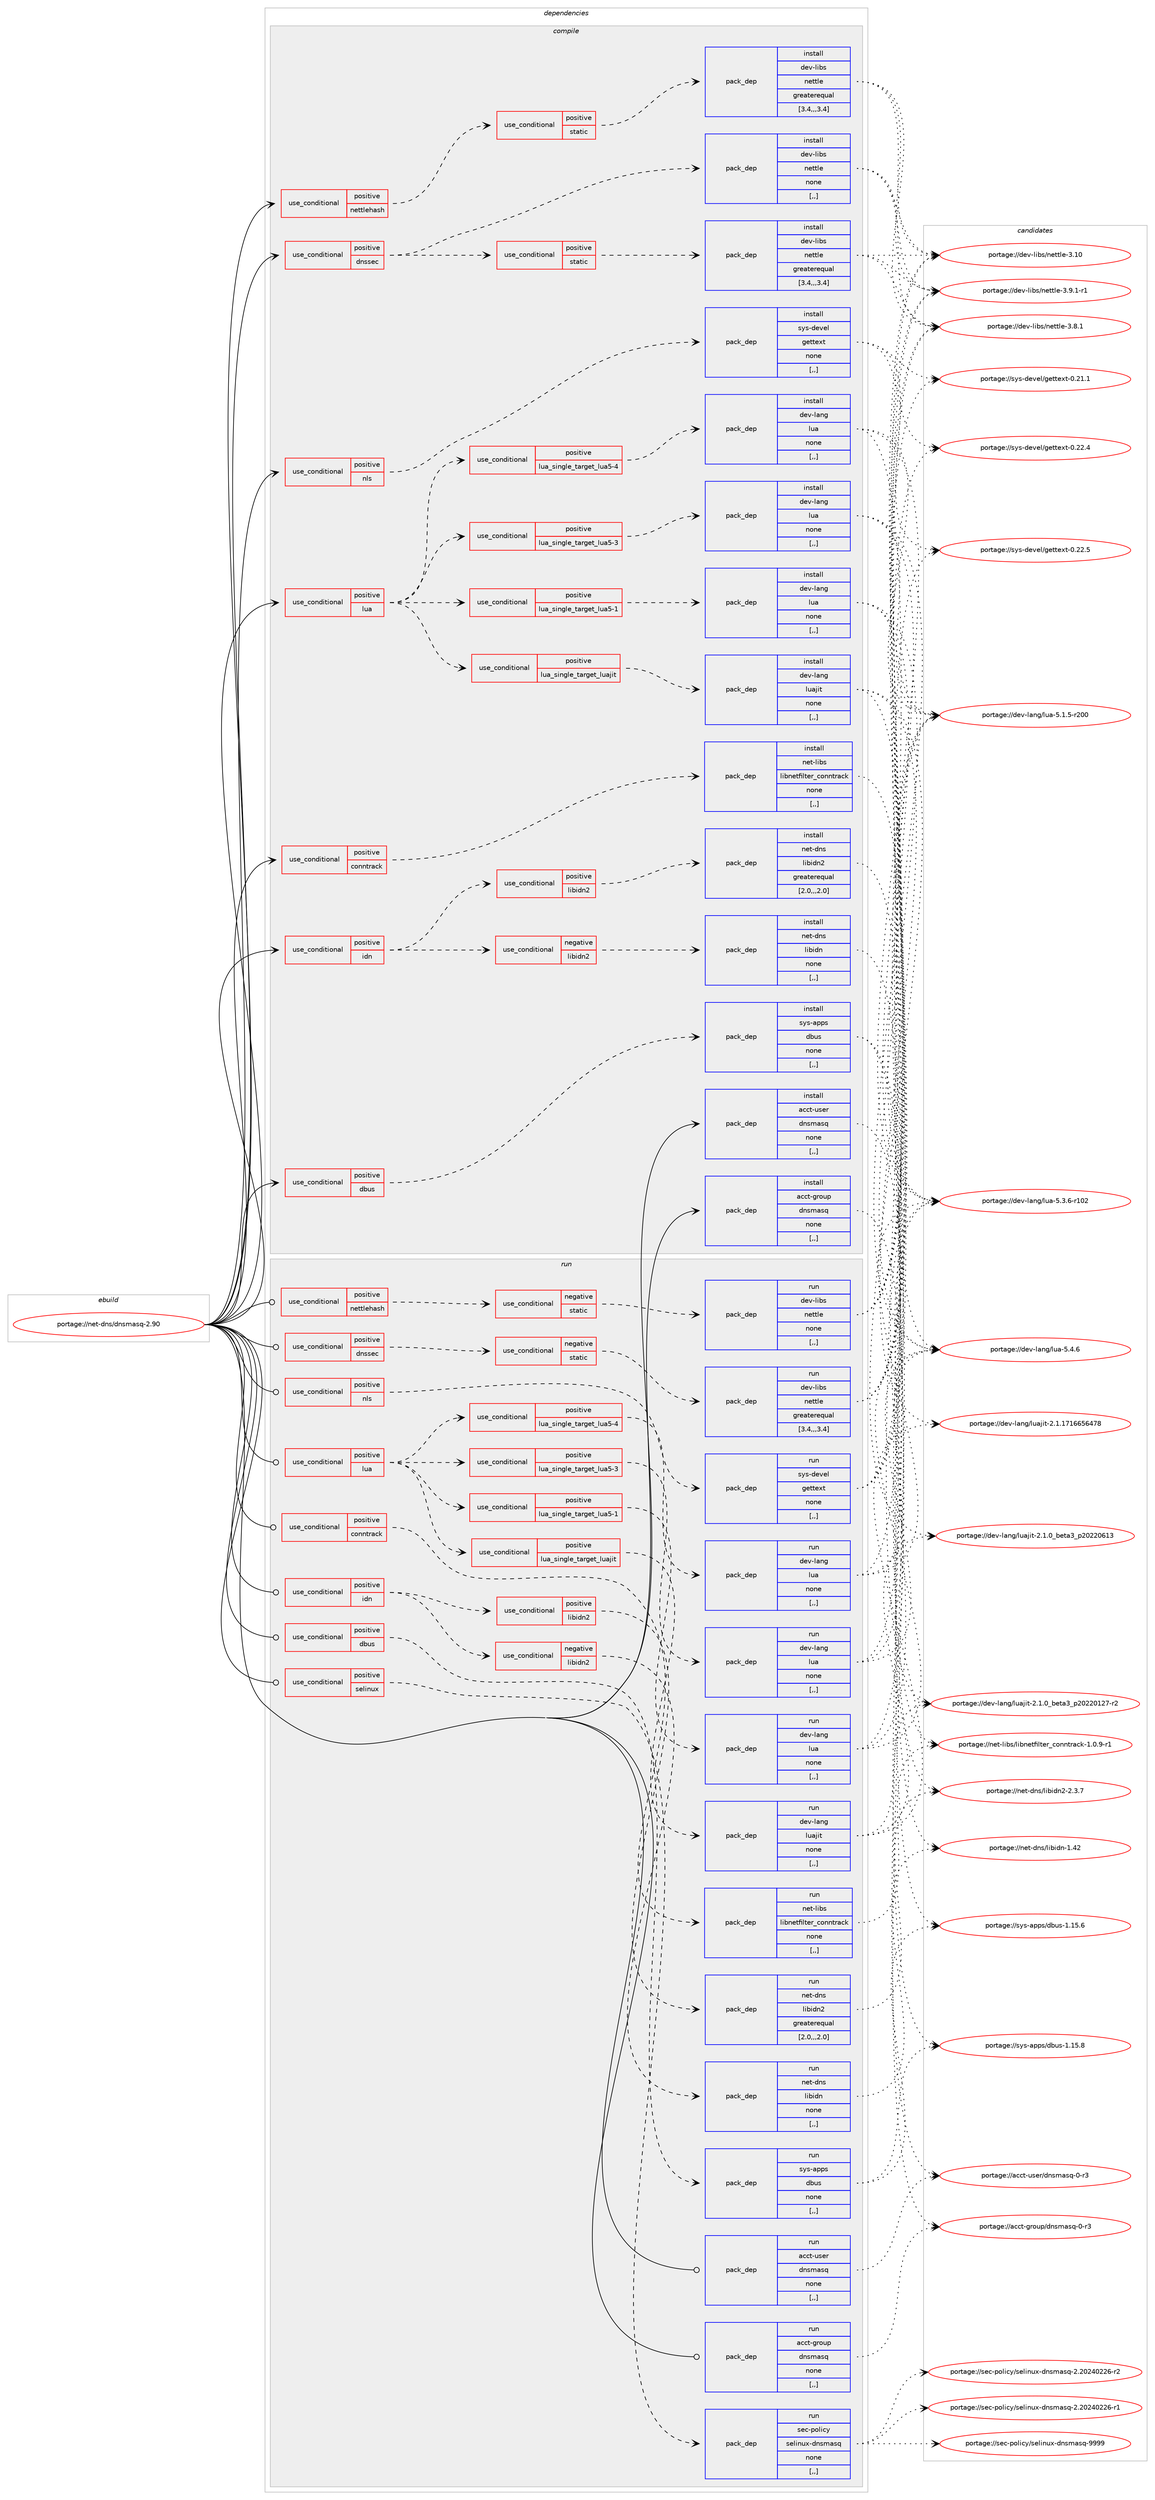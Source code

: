 digraph prolog {

# *************
# Graph options
# *************

newrank=true;
concentrate=true;
compound=true;
graph [rankdir=LR,fontname=Helvetica,fontsize=10,ranksep=1.5];#, ranksep=2.5, nodesep=0.2];
edge  [arrowhead=vee];
node  [fontname=Helvetica,fontsize=10];

# **********
# The ebuild
# **********

subgraph cluster_leftcol {
color=gray;
label=<<i>ebuild</i>>;
id [label="portage://net-dns/dnsmasq-2.90", color=red, width=4, href="../net-dns/dnsmasq-2.90.svg"];
}

# ****************
# The dependencies
# ****************

subgraph cluster_midcol {
color=gray;
label=<<i>dependencies</i>>;
subgraph cluster_compile {
fillcolor="#eeeeee";
style=filled;
label=<<i>compile</i>>;
subgraph cond89176 {
dependency344169 [label=<<TABLE BORDER="0" CELLBORDER="1" CELLSPACING="0" CELLPADDING="4"><TR><TD ROWSPAN="3" CELLPADDING="10">use_conditional</TD></TR><TR><TD>positive</TD></TR><TR><TD>conntrack</TD></TR></TABLE>>, shape=none, color=red];
subgraph pack252386 {
dependency344170 [label=<<TABLE BORDER="0" CELLBORDER="1" CELLSPACING="0" CELLPADDING="4" WIDTH="220"><TR><TD ROWSPAN="6" CELLPADDING="30">pack_dep</TD></TR><TR><TD WIDTH="110">install</TD></TR><TR><TD>net-libs</TD></TR><TR><TD>libnetfilter_conntrack</TD></TR><TR><TD>none</TD></TR><TR><TD>[,,]</TD></TR></TABLE>>, shape=none, color=blue];
}
dependency344169:e -> dependency344170:w [weight=20,style="dashed",arrowhead="vee"];
}
id:e -> dependency344169:w [weight=20,style="solid",arrowhead="vee"];
subgraph cond89177 {
dependency344171 [label=<<TABLE BORDER="0" CELLBORDER="1" CELLSPACING="0" CELLPADDING="4"><TR><TD ROWSPAN="3" CELLPADDING="10">use_conditional</TD></TR><TR><TD>positive</TD></TR><TR><TD>dbus</TD></TR></TABLE>>, shape=none, color=red];
subgraph pack252387 {
dependency344172 [label=<<TABLE BORDER="0" CELLBORDER="1" CELLSPACING="0" CELLPADDING="4" WIDTH="220"><TR><TD ROWSPAN="6" CELLPADDING="30">pack_dep</TD></TR><TR><TD WIDTH="110">install</TD></TR><TR><TD>sys-apps</TD></TR><TR><TD>dbus</TD></TR><TR><TD>none</TD></TR><TR><TD>[,,]</TD></TR></TABLE>>, shape=none, color=blue];
}
dependency344171:e -> dependency344172:w [weight=20,style="dashed",arrowhead="vee"];
}
id:e -> dependency344171:w [weight=20,style="solid",arrowhead="vee"];
subgraph cond89178 {
dependency344173 [label=<<TABLE BORDER="0" CELLBORDER="1" CELLSPACING="0" CELLPADDING="4"><TR><TD ROWSPAN="3" CELLPADDING="10">use_conditional</TD></TR><TR><TD>positive</TD></TR><TR><TD>dnssec</TD></TR></TABLE>>, shape=none, color=red];
subgraph pack252388 {
dependency344174 [label=<<TABLE BORDER="0" CELLBORDER="1" CELLSPACING="0" CELLPADDING="4" WIDTH="220"><TR><TD ROWSPAN="6" CELLPADDING="30">pack_dep</TD></TR><TR><TD WIDTH="110">install</TD></TR><TR><TD>dev-libs</TD></TR><TR><TD>nettle</TD></TR><TR><TD>none</TD></TR><TR><TD>[,,]</TD></TR></TABLE>>, shape=none, color=blue];
}
dependency344173:e -> dependency344174:w [weight=20,style="dashed",arrowhead="vee"];
subgraph cond89179 {
dependency344175 [label=<<TABLE BORDER="0" CELLBORDER="1" CELLSPACING="0" CELLPADDING="4"><TR><TD ROWSPAN="3" CELLPADDING="10">use_conditional</TD></TR><TR><TD>positive</TD></TR><TR><TD>static</TD></TR></TABLE>>, shape=none, color=red];
subgraph pack252389 {
dependency344176 [label=<<TABLE BORDER="0" CELLBORDER="1" CELLSPACING="0" CELLPADDING="4" WIDTH="220"><TR><TD ROWSPAN="6" CELLPADDING="30">pack_dep</TD></TR><TR><TD WIDTH="110">install</TD></TR><TR><TD>dev-libs</TD></TR><TR><TD>nettle</TD></TR><TR><TD>greaterequal</TD></TR><TR><TD>[3.4,,,3.4]</TD></TR></TABLE>>, shape=none, color=blue];
}
dependency344175:e -> dependency344176:w [weight=20,style="dashed",arrowhead="vee"];
}
dependency344173:e -> dependency344175:w [weight=20,style="dashed",arrowhead="vee"];
}
id:e -> dependency344173:w [weight=20,style="solid",arrowhead="vee"];
subgraph cond89180 {
dependency344177 [label=<<TABLE BORDER="0" CELLBORDER="1" CELLSPACING="0" CELLPADDING="4"><TR><TD ROWSPAN="3" CELLPADDING="10">use_conditional</TD></TR><TR><TD>positive</TD></TR><TR><TD>idn</TD></TR></TABLE>>, shape=none, color=red];
subgraph cond89181 {
dependency344178 [label=<<TABLE BORDER="0" CELLBORDER="1" CELLSPACING="0" CELLPADDING="4"><TR><TD ROWSPAN="3" CELLPADDING="10">use_conditional</TD></TR><TR><TD>negative</TD></TR><TR><TD>libidn2</TD></TR></TABLE>>, shape=none, color=red];
subgraph pack252390 {
dependency344179 [label=<<TABLE BORDER="0" CELLBORDER="1" CELLSPACING="0" CELLPADDING="4" WIDTH="220"><TR><TD ROWSPAN="6" CELLPADDING="30">pack_dep</TD></TR><TR><TD WIDTH="110">install</TD></TR><TR><TD>net-dns</TD></TR><TR><TD>libidn</TD></TR><TR><TD>none</TD></TR><TR><TD>[,,]</TD></TR></TABLE>>, shape=none, color=blue];
}
dependency344178:e -> dependency344179:w [weight=20,style="dashed",arrowhead="vee"];
}
dependency344177:e -> dependency344178:w [weight=20,style="dashed",arrowhead="vee"];
subgraph cond89182 {
dependency344180 [label=<<TABLE BORDER="0" CELLBORDER="1" CELLSPACING="0" CELLPADDING="4"><TR><TD ROWSPAN="3" CELLPADDING="10">use_conditional</TD></TR><TR><TD>positive</TD></TR><TR><TD>libidn2</TD></TR></TABLE>>, shape=none, color=red];
subgraph pack252391 {
dependency344181 [label=<<TABLE BORDER="0" CELLBORDER="1" CELLSPACING="0" CELLPADDING="4" WIDTH="220"><TR><TD ROWSPAN="6" CELLPADDING="30">pack_dep</TD></TR><TR><TD WIDTH="110">install</TD></TR><TR><TD>net-dns</TD></TR><TR><TD>libidn2</TD></TR><TR><TD>greaterequal</TD></TR><TR><TD>[2.0,,,2.0]</TD></TR></TABLE>>, shape=none, color=blue];
}
dependency344180:e -> dependency344181:w [weight=20,style="dashed",arrowhead="vee"];
}
dependency344177:e -> dependency344180:w [weight=20,style="dashed",arrowhead="vee"];
}
id:e -> dependency344177:w [weight=20,style="solid",arrowhead="vee"];
subgraph cond89183 {
dependency344182 [label=<<TABLE BORDER="0" CELLBORDER="1" CELLSPACING="0" CELLPADDING="4"><TR><TD ROWSPAN="3" CELLPADDING="10">use_conditional</TD></TR><TR><TD>positive</TD></TR><TR><TD>lua</TD></TR></TABLE>>, shape=none, color=red];
subgraph cond89184 {
dependency344183 [label=<<TABLE BORDER="0" CELLBORDER="1" CELLSPACING="0" CELLPADDING="4"><TR><TD ROWSPAN="3" CELLPADDING="10">use_conditional</TD></TR><TR><TD>positive</TD></TR><TR><TD>lua_single_target_luajit</TD></TR></TABLE>>, shape=none, color=red];
subgraph pack252392 {
dependency344184 [label=<<TABLE BORDER="0" CELLBORDER="1" CELLSPACING="0" CELLPADDING="4" WIDTH="220"><TR><TD ROWSPAN="6" CELLPADDING="30">pack_dep</TD></TR><TR><TD WIDTH="110">install</TD></TR><TR><TD>dev-lang</TD></TR><TR><TD>luajit</TD></TR><TR><TD>none</TD></TR><TR><TD>[,,]</TD></TR></TABLE>>, shape=none, color=blue];
}
dependency344183:e -> dependency344184:w [weight=20,style="dashed",arrowhead="vee"];
}
dependency344182:e -> dependency344183:w [weight=20,style="dashed",arrowhead="vee"];
subgraph cond89185 {
dependency344185 [label=<<TABLE BORDER="0" CELLBORDER="1" CELLSPACING="0" CELLPADDING="4"><TR><TD ROWSPAN="3" CELLPADDING="10">use_conditional</TD></TR><TR><TD>positive</TD></TR><TR><TD>lua_single_target_lua5-1</TD></TR></TABLE>>, shape=none, color=red];
subgraph pack252393 {
dependency344186 [label=<<TABLE BORDER="0" CELLBORDER="1" CELLSPACING="0" CELLPADDING="4" WIDTH="220"><TR><TD ROWSPAN="6" CELLPADDING="30">pack_dep</TD></TR><TR><TD WIDTH="110">install</TD></TR><TR><TD>dev-lang</TD></TR><TR><TD>lua</TD></TR><TR><TD>none</TD></TR><TR><TD>[,,]</TD></TR></TABLE>>, shape=none, color=blue];
}
dependency344185:e -> dependency344186:w [weight=20,style="dashed",arrowhead="vee"];
}
dependency344182:e -> dependency344185:w [weight=20,style="dashed",arrowhead="vee"];
subgraph cond89186 {
dependency344187 [label=<<TABLE BORDER="0" CELLBORDER="1" CELLSPACING="0" CELLPADDING="4"><TR><TD ROWSPAN="3" CELLPADDING="10">use_conditional</TD></TR><TR><TD>positive</TD></TR><TR><TD>lua_single_target_lua5-3</TD></TR></TABLE>>, shape=none, color=red];
subgraph pack252394 {
dependency344188 [label=<<TABLE BORDER="0" CELLBORDER="1" CELLSPACING="0" CELLPADDING="4" WIDTH="220"><TR><TD ROWSPAN="6" CELLPADDING="30">pack_dep</TD></TR><TR><TD WIDTH="110">install</TD></TR><TR><TD>dev-lang</TD></TR><TR><TD>lua</TD></TR><TR><TD>none</TD></TR><TR><TD>[,,]</TD></TR></TABLE>>, shape=none, color=blue];
}
dependency344187:e -> dependency344188:w [weight=20,style="dashed",arrowhead="vee"];
}
dependency344182:e -> dependency344187:w [weight=20,style="dashed",arrowhead="vee"];
subgraph cond89187 {
dependency344189 [label=<<TABLE BORDER="0" CELLBORDER="1" CELLSPACING="0" CELLPADDING="4"><TR><TD ROWSPAN="3" CELLPADDING="10">use_conditional</TD></TR><TR><TD>positive</TD></TR><TR><TD>lua_single_target_lua5-4</TD></TR></TABLE>>, shape=none, color=red];
subgraph pack252395 {
dependency344190 [label=<<TABLE BORDER="0" CELLBORDER="1" CELLSPACING="0" CELLPADDING="4" WIDTH="220"><TR><TD ROWSPAN="6" CELLPADDING="30">pack_dep</TD></TR><TR><TD WIDTH="110">install</TD></TR><TR><TD>dev-lang</TD></TR><TR><TD>lua</TD></TR><TR><TD>none</TD></TR><TR><TD>[,,]</TD></TR></TABLE>>, shape=none, color=blue];
}
dependency344189:e -> dependency344190:w [weight=20,style="dashed",arrowhead="vee"];
}
dependency344182:e -> dependency344189:w [weight=20,style="dashed",arrowhead="vee"];
}
id:e -> dependency344182:w [weight=20,style="solid",arrowhead="vee"];
subgraph cond89188 {
dependency344191 [label=<<TABLE BORDER="0" CELLBORDER="1" CELLSPACING="0" CELLPADDING="4"><TR><TD ROWSPAN="3" CELLPADDING="10">use_conditional</TD></TR><TR><TD>positive</TD></TR><TR><TD>nettlehash</TD></TR></TABLE>>, shape=none, color=red];
subgraph cond89189 {
dependency344192 [label=<<TABLE BORDER="0" CELLBORDER="1" CELLSPACING="0" CELLPADDING="4"><TR><TD ROWSPAN="3" CELLPADDING="10">use_conditional</TD></TR><TR><TD>positive</TD></TR><TR><TD>static</TD></TR></TABLE>>, shape=none, color=red];
subgraph pack252396 {
dependency344193 [label=<<TABLE BORDER="0" CELLBORDER="1" CELLSPACING="0" CELLPADDING="4" WIDTH="220"><TR><TD ROWSPAN="6" CELLPADDING="30">pack_dep</TD></TR><TR><TD WIDTH="110">install</TD></TR><TR><TD>dev-libs</TD></TR><TR><TD>nettle</TD></TR><TR><TD>greaterequal</TD></TR><TR><TD>[3.4,,,3.4]</TD></TR></TABLE>>, shape=none, color=blue];
}
dependency344192:e -> dependency344193:w [weight=20,style="dashed",arrowhead="vee"];
}
dependency344191:e -> dependency344192:w [weight=20,style="dashed",arrowhead="vee"];
}
id:e -> dependency344191:w [weight=20,style="solid",arrowhead="vee"];
subgraph cond89190 {
dependency344194 [label=<<TABLE BORDER="0" CELLBORDER="1" CELLSPACING="0" CELLPADDING="4"><TR><TD ROWSPAN="3" CELLPADDING="10">use_conditional</TD></TR><TR><TD>positive</TD></TR><TR><TD>nls</TD></TR></TABLE>>, shape=none, color=red];
subgraph pack252397 {
dependency344195 [label=<<TABLE BORDER="0" CELLBORDER="1" CELLSPACING="0" CELLPADDING="4" WIDTH="220"><TR><TD ROWSPAN="6" CELLPADDING="30">pack_dep</TD></TR><TR><TD WIDTH="110">install</TD></TR><TR><TD>sys-devel</TD></TR><TR><TD>gettext</TD></TR><TR><TD>none</TD></TR><TR><TD>[,,]</TD></TR></TABLE>>, shape=none, color=blue];
}
dependency344194:e -> dependency344195:w [weight=20,style="dashed",arrowhead="vee"];
}
id:e -> dependency344194:w [weight=20,style="solid",arrowhead="vee"];
subgraph pack252398 {
dependency344196 [label=<<TABLE BORDER="0" CELLBORDER="1" CELLSPACING="0" CELLPADDING="4" WIDTH="220"><TR><TD ROWSPAN="6" CELLPADDING="30">pack_dep</TD></TR><TR><TD WIDTH="110">install</TD></TR><TR><TD>acct-group</TD></TR><TR><TD>dnsmasq</TD></TR><TR><TD>none</TD></TR><TR><TD>[,,]</TD></TR></TABLE>>, shape=none, color=blue];
}
id:e -> dependency344196:w [weight=20,style="solid",arrowhead="vee"];
subgraph pack252399 {
dependency344197 [label=<<TABLE BORDER="0" CELLBORDER="1" CELLSPACING="0" CELLPADDING="4" WIDTH="220"><TR><TD ROWSPAN="6" CELLPADDING="30">pack_dep</TD></TR><TR><TD WIDTH="110">install</TD></TR><TR><TD>acct-user</TD></TR><TR><TD>dnsmasq</TD></TR><TR><TD>none</TD></TR><TR><TD>[,,]</TD></TR></TABLE>>, shape=none, color=blue];
}
id:e -> dependency344197:w [weight=20,style="solid",arrowhead="vee"];
}
subgraph cluster_compileandrun {
fillcolor="#eeeeee";
style=filled;
label=<<i>compile and run</i>>;
}
subgraph cluster_run {
fillcolor="#eeeeee";
style=filled;
label=<<i>run</i>>;
subgraph cond89191 {
dependency344198 [label=<<TABLE BORDER="0" CELLBORDER="1" CELLSPACING="0" CELLPADDING="4"><TR><TD ROWSPAN="3" CELLPADDING="10">use_conditional</TD></TR><TR><TD>positive</TD></TR><TR><TD>conntrack</TD></TR></TABLE>>, shape=none, color=red];
subgraph pack252400 {
dependency344199 [label=<<TABLE BORDER="0" CELLBORDER="1" CELLSPACING="0" CELLPADDING="4" WIDTH="220"><TR><TD ROWSPAN="6" CELLPADDING="30">pack_dep</TD></TR><TR><TD WIDTH="110">run</TD></TR><TR><TD>net-libs</TD></TR><TR><TD>libnetfilter_conntrack</TD></TR><TR><TD>none</TD></TR><TR><TD>[,,]</TD></TR></TABLE>>, shape=none, color=blue];
}
dependency344198:e -> dependency344199:w [weight=20,style="dashed",arrowhead="vee"];
}
id:e -> dependency344198:w [weight=20,style="solid",arrowhead="odot"];
subgraph cond89192 {
dependency344200 [label=<<TABLE BORDER="0" CELLBORDER="1" CELLSPACING="0" CELLPADDING="4"><TR><TD ROWSPAN="3" CELLPADDING="10">use_conditional</TD></TR><TR><TD>positive</TD></TR><TR><TD>dbus</TD></TR></TABLE>>, shape=none, color=red];
subgraph pack252401 {
dependency344201 [label=<<TABLE BORDER="0" CELLBORDER="1" CELLSPACING="0" CELLPADDING="4" WIDTH="220"><TR><TD ROWSPAN="6" CELLPADDING="30">pack_dep</TD></TR><TR><TD WIDTH="110">run</TD></TR><TR><TD>sys-apps</TD></TR><TR><TD>dbus</TD></TR><TR><TD>none</TD></TR><TR><TD>[,,]</TD></TR></TABLE>>, shape=none, color=blue];
}
dependency344200:e -> dependency344201:w [weight=20,style="dashed",arrowhead="vee"];
}
id:e -> dependency344200:w [weight=20,style="solid",arrowhead="odot"];
subgraph cond89193 {
dependency344202 [label=<<TABLE BORDER="0" CELLBORDER="1" CELLSPACING="0" CELLPADDING="4"><TR><TD ROWSPAN="3" CELLPADDING="10">use_conditional</TD></TR><TR><TD>positive</TD></TR><TR><TD>dnssec</TD></TR></TABLE>>, shape=none, color=red];
subgraph cond89194 {
dependency344203 [label=<<TABLE BORDER="0" CELLBORDER="1" CELLSPACING="0" CELLPADDING="4"><TR><TD ROWSPAN="3" CELLPADDING="10">use_conditional</TD></TR><TR><TD>negative</TD></TR><TR><TD>static</TD></TR></TABLE>>, shape=none, color=red];
subgraph pack252402 {
dependency344204 [label=<<TABLE BORDER="0" CELLBORDER="1" CELLSPACING="0" CELLPADDING="4" WIDTH="220"><TR><TD ROWSPAN="6" CELLPADDING="30">pack_dep</TD></TR><TR><TD WIDTH="110">run</TD></TR><TR><TD>dev-libs</TD></TR><TR><TD>nettle</TD></TR><TR><TD>greaterequal</TD></TR><TR><TD>[3.4,,,3.4]</TD></TR></TABLE>>, shape=none, color=blue];
}
dependency344203:e -> dependency344204:w [weight=20,style="dashed",arrowhead="vee"];
}
dependency344202:e -> dependency344203:w [weight=20,style="dashed",arrowhead="vee"];
}
id:e -> dependency344202:w [weight=20,style="solid",arrowhead="odot"];
subgraph cond89195 {
dependency344205 [label=<<TABLE BORDER="0" CELLBORDER="1" CELLSPACING="0" CELLPADDING="4"><TR><TD ROWSPAN="3" CELLPADDING="10">use_conditional</TD></TR><TR><TD>positive</TD></TR><TR><TD>idn</TD></TR></TABLE>>, shape=none, color=red];
subgraph cond89196 {
dependency344206 [label=<<TABLE BORDER="0" CELLBORDER="1" CELLSPACING="0" CELLPADDING="4"><TR><TD ROWSPAN="3" CELLPADDING="10">use_conditional</TD></TR><TR><TD>negative</TD></TR><TR><TD>libidn2</TD></TR></TABLE>>, shape=none, color=red];
subgraph pack252403 {
dependency344207 [label=<<TABLE BORDER="0" CELLBORDER="1" CELLSPACING="0" CELLPADDING="4" WIDTH="220"><TR><TD ROWSPAN="6" CELLPADDING="30">pack_dep</TD></TR><TR><TD WIDTH="110">run</TD></TR><TR><TD>net-dns</TD></TR><TR><TD>libidn</TD></TR><TR><TD>none</TD></TR><TR><TD>[,,]</TD></TR></TABLE>>, shape=none, color=blue];
}
dependency344206:e -> dependency344207:w [weight=20,style="dashed",arrowhead="vee"];
}
dependency344205:e -> dependency344206:w [weight=20,style="dashed",arrowhead="vee"];
subgraph cond89197 {
dependency344208 [label=<<TABLE BORDER="0" CELLBORDER="1" CELLSPACING="0" CELLPADDING="4"><TR><TD ROWSPAN="3" CELLPADDING="10">use_conditional</TD></TR><TR><TD>positive</TD></TR><TR><TD>libidn2</TD></TR></TABLE>>, shape=none, color=red];
subgraph pack252404 {
dependency344209 [label=<<TABLE BORDER="0" CELLBORDER="1" CELLSPACING="0" CELLPADDING="4" WIDTH="220"><TR><TD ROWSPAN="6" CELLPADDING="30">pack_dep</TD></TR><TR><TD WIDTH="110">run</TD></TR><TR><TD>net-dns</TD></TR><TR><TD>libidn2</TD></TR><TR><TD>greaterequal</TD></TR><TR><TD>[2.0,,,2.0]</TD></TR></TABLE>>, shape=none, color=blue];
}
dependency344208:e -> dependency344209:w [weight=20,style="dashed",arrowhead="vee"];
}
dependency344205:e -> dependency344208:w [weight=20,style="dashed",arrowhead="vee"];
}
id:e -> dependency344205:w [weight=20,style="solid",arrowhead="odot"];
subgraph cond89198 {
dependency344210 [label=<<TABLE BORDER="0" CELLBORDER="1" CELLSPACING="0" CELLPADDING="4"><TR><TD ROWSPAN="3" CELLPADDING="10">use_conditional</TD></TR><TR><TD>positive</TD></TR><TR><TD>lua</TD></TR></TABLE>>, shape=none, color=red];
subgraph cond89199 {
dependency344211 [label=<<TABLE BORDER="0" CELLBORDER="1" CELLSPACING="0" CELLPADDING="4"><TR><TD ROWSPAN="3" CELLPADDING="10">use_conditional</TD></TR><TR><TD>positive</TD></TR><TR><TD>lua_single_target_luajit</TD></TR></TABLE>>, shape=none, color=red];
subgraph pack252405 {
dependency344212 [label=<<TABLE BORDER="0" CELLBORDER="1" CELLSPACING="0" CELLPADDING="4" WIDTH="220"><TR><TD ROWSPAN="6" CELLPADDING="30">pack_dep</TD></TR><TR><TD WIDTH="110">run</TD></TR><TR><TD>dev-lang</TD></TR><TR><TD>luajit</TD></TR><TR><TD>none</TD></TR><TR><TD>[,,]</TD></TR></TABLE>>, shape=none, color=blue];
}
dependency344211:e -> dependency344212:w [weight=20,style="dashed",arrowhead="vee"];
}
dependency344210:e -> dependency344211:w [weight=20,style="dashed",arrowhead="vee"];
subgraph cond89200 {
dependency344213 [label=<<TABLE BORDER="0" CELLBORDER="1" CELLSPACING="0" CELLPADDING="4"><TR><TD ROWSPAN="3" CELLPADDING="10">use_conditional</TD></TR><TR><TD>positive</TD></TR><TR><TD>lua_single_target_lua5-1</TD></TR></TABLE>>, shape=none, color=red];
subgraph pack252406 {
dependency344214 [label=<<TABLE BORDER="0" CELLBORDER="1" CELLSPACING="0" CELLPADDING="4" WIDTH="220"><TR><TD ROWSPAN="6" CELLPADDING="30">pack_dep</TD></TR><TR><TD WIDTH="110">run</TD></TR><TR><TD>dev-lang</TD></TR><TR><TD>lua</TD></TR><TR><TD>none</TD></TR><TR><TD>[,,]</TD></TR></TABLE>>, shape=none, color=blue];
}
dependency344213:e -> dependency344214:w [weight=20,style="dashed",arrowhead="vee"];
}
dependency344210:e -> dependency344213:w [weight=20,style="dashed",arrowhead="vee"];
subgraph cond89201 {
dependency344215 [label=<<TABLE BORDER="0" CELLBORDER="1" CELLSPACING="0" CELLPADDING="4"><TR><TD ROWSPAN="3" CELLPADDING="10">use_conditional</TD></TR><TR><TD>positive</TD></TR><TR><TD>lua_single_target_lua5-3</TD></TR></TABLE>>, shape=none, color=red];
subgraph pack252407 {
dependency344216 [label=<<TABLE BORDER="0" CELLBORDER="1" CELLSPACING="0" CELLPADDING="4" WIDTH="220"><TR><TD ROWSPAN="6" CELLPADDING="30">pack_dep</TD></TR><TR><TD WIDTH="110">run</TD></TR><TR><TD>dev-lang</TD></TR><TR><TD>lua</TD></TR><TR><TD>none</TD></TR><TR><TD>[,,]</TD></TR></TABLE>>, shape=none, color=blue];
}
dependency344215:e -> dependency344216:w [weight=20,style="dashed",arrowhead="vee"];
}
dependency344210:e -> dependency344215:w [weight=20,style="dashed",arrowhead="vee"];
subgraph cond89202 {
dependency344217 [label=<<TABLE BORDER="0" CELLBORDER="1" CELLSPACING="0" CELLPADDING="4"><TR><TD ROWSPAN="3" CELLPADDING="10">use_conditional</TD></TR><TR><TD>positive</TD></TR><TR><TD>lua_single_target_lua5-4</TD></TR></TABLE>>, shape=none, color=red];
subgraph pack252408 {
dependency344218 [label=<<TABLE BORDER="0" CELLBORDER="1" CELLSPACING="0" CELLPADDING="4" WIDTH="220"><TR><TD ROWSPAN="6" CELLPADDING="30">pack_dep</TD></TR><TR><TD WIDTH="110">run</TD></TR><TR><TD>dev-lang</TD></TR><TR><TD>lua</TD></TR><TR><TD>none</TD></TR><TR><TD>[,,]</TD></TR></TABLE>>, shape=none, color=blue];
}
dependency344217:e -> dependency344218:w [weight=20,style="dashed",arrowhead="vee"];
}
dependency344210:e -> dependency344217:w [weight=20,style="dashed",arrowhead="vee"];
}
id:e -> dependency344210:w [weight=20,style="solid",arrowhead="odot"];
subgraph cond89203 {
dependency344219 [label=<<TABLE BORDER="0" CELLBORDER="1" CELLSPACING="0" CELLPADDING="4"><TR><TD ROWSPAN="3" CELLPADDING="10">use_conditional</TD></TR><TR><TD>positive</TD></TR><TR><TD>nettlehash</TD></TR></TABLE>>, shape=none, color=red];
subgraph cond89204 {
dependency344220 [label=<<TABLE BORDER="0" CELLBORDER="1" CELLSPACING="0" CELLPADDING="4"><TR><TD ROWSPAN="3" CELLPADDING="10">use_conditional</TD></TR><TR><TD>negative</TD></TR><TR><TD>static</TD></TR></TABLE>>, shape=none, color=red];
subgraph pack252409 {
dependency344221 [label=<<TABLE BORDER="0" CELLBORDER="1" CELLSPACING="0" CELLPADDING="4" WIDTH="220"><TR><TD ROWSPAN="6" CELLPADDING="30">pack_dep</TD></TR><TR><TD WIDTH="110">run</TD></TR><TR><TD>dev-libs</TD></TR><TR><TD>nettle</TD></TR><TR><TD>none</TD></TR><TR><TD>[,,]</TD></TR></TABLE>>, shape=none, color=blue];
}
dependency344220:e -> dependency344221:w [weight=20,style="dashed",arrowhead="vee"];
}
dependency344219:e -> dependency344220:w [weight=20,style="dashed",arrowhead="vee"];
}
id:e -> dependency344219:w [weight=20,style="solid",arrowhead="odot"];
subgraph cond89205 {
dependency344222 [label=<<TABLE BORDER="0" CELLBORDER="1" CELLSPACING="0" CELLPADDING="4"><TR><TD ROWSPAN="3" CELLPADDING="10">use_conditional</TD></TR><TR><TD>positive</TD></TR><TR><TD>nls</TD></TR></TABLE>>, shape=none, color=red];
subgraph pack252410 {
dependency344223 [label=<<TABLE BORDER="0" CELLBORDER="1" CELLSPACING="0" CELLPADDING="4" WIDTH="220"><TR><TD ROWSPAN="6" CELLPADDING="30">pack_dep</TD></TR><TR><TD WIDTH="110">run</TD></TR><TR><TD>sys-devel</TD></TR><TR><TD>gettext</TD></TR><TR><TD>none</TD></TR><TR><TD>[,,]</TD></TR></TABLE>>, shape=none, color=blue];
}
dependency344222:e -> dependency344223:w [weight=20,style="dashed",arrowhead="vee"];
}
id:e -> dependency344222:w [weight=20,style="solid",arrowhead="odot"];
subgraph cond89206 {
dependency344224 [label=<<TABLE BORDER="0" CELLBORDER="1" CELLSPACING="0" CELLPADDING="4"><TR><TD ROWSPAN="3" CELLPADDING="10">use_conditional</TD></TR><TR><TD>positive</TD></TR><TR><TD>selinux</TD></TR></TABLE>>, shape=none, color=red];
subgraph pack252411 {
dependency344225 [label=<<TABLE BORDER="0" CELLBORDER="1" CELLSPACING="0" CELLPADDING="4" WIDTH="220"><TR><TD ROWSPAN="6" CELLPADDING="30">pack_dep</TD></TR><TR><TD WIDTH="110">run</TD></TR><TR><TD>sec-policy</TD></TR><TR><TD>selinux-dnsmasq</TD></TR><TR><TD>none</TD></TR><TR><TD>[,,]</TD></TR></TABLE>>, shape=none, color=blue];
}
dependency344224:e -> dependency344225:w [weight=20,style="dashed",arrowhead="vee"];
}
id:e -> dependency344224:w [weight=20,style="solid",arrowhead="odot"];
subgraph pack252412 {
dependency344226 [label=<<TABLE BORDER="0" CELLBORDER="1" CELLSPACING="0" CELLPADDING="4" WIDTH="220"><TR><TD ROWSPAN="6" CELLPADDING="30">pack_dep</TD></TR><TR><TD WIDTH="110">run</TD></TR><TR><TD>acct-group</TD></TR><TR><TD>dnsmasq</TD></TR><TR><TD>none</TD></TR><TR><TD>[,,]</TD></TR></TABLE>>, shape=none, color=blue];
}
id:e -> dependency344226:w [weight=20,style="solid",arrowhead="odot"];
subgraph pack252413 {
dependency344227 [label=<<TABLE BORDER="0" CELLBORDER="1" CELLSPACING="0" CELLPADDING="4" WIDTH="220"><TR><TD ROWSPAN="6" CELLPADDING="30">pack_dep</TD></TR><TR><TD WIDTH="110">run</TD></TR><TR><TD>acct-user</TD></TR><TR><TD>dnsmasq</TD></TR><TR><TD>none</TD></TR><TR><TD>[,,]</TD></TR></TABLE>>, shape=none, color=blue];
}
id:e -> dependency344227:w [weight=20,style="solid",arrowhead="odot"];
}
}

# **************
# The candidates
# **************

subgraph cluster_choices {
rank=same;
color=gray;
label=<<i>candidates</i>>;

subgraph choice252386 {
color=black;
nodesep=1;
choice11010111645108105981154710810598110101116102105108116101114959911111011011611497991074549464846574511449 [label="portage://net-libs/libnetfilter_conntrack-1.0.9-r1", color=red, width=4,href="../net-libs/libnetfilter_conntrack-1.0.9-r1.svg"];
dependency344170:e -> choice11010111645108105981154710810598110101116102105108116101114959911111011011611497991074549464846574511449:w [style=dotted,weight="100"];
}
subgraph choice252387 {
color=black;
nodesep=1;
choice1151211154597112112115471009811711545494649534656 [label="portage://sys-apps/dbus-1.15.8", color=red, width=4,href="../sys-apps/dbus-1.15.8.svg"];
choice1151211154597112112115471009811711545494649534654 [label="portage://sys-apps/dbus-1.15.6", color=red, width=4,href="../sys-apps/dbus-1.15.6.svg"];
dependency344172:e -> choice1151211154597112112115471009811711545494649534656:w [style=dotted,weight="100"];
dependency344172:e -> choice1151211154597112112115471009811711545494649534654:w [style=dotted,weight="100"];
}
subgraph choice252388 {
color=black;
nodesep=1;
choice1001011184510810598115471101011161161081014551464948 [label="portage://dev-libs/nettle-3.10", color=red, width=4,href="../dev-libs/nettle-3.10.svg"];
choice1001011184510810598115471101011161161081014551465746494511449 [label="portage://dev-libs/nettle-3.9.1-r1", color=red, width=4,href="../dev-libs/nettle-3.9.1-r1.svg"];
choice100101118451081059811547110101116116108101455146564649 [label="portage://dev-libs/nettle-3.8.1", color=red, width=4,href="../dev-libs/nettle-3.8.1.svg"];
dependency344174:e -> choice1001011184510810598115471101011161161081014551464948:w [style=dotted,weight="100"];
dependency344174:e -> choice1001011184510810598115471101011161161081014551465746494511449:w [style=dotted,weight="100"];
dependency344174:e -> choice100101118451081059811547110101116116108101455146564649:w [style=dotted,weight="100"];
}
subgraph choice252389 {
color=black;
nodesep=1;
choice1001011184510810598115471101011161161081014551464948 [label="portage://dev-libs/nettle-3.10", color=red, width=4,href="../dev-libs/nettle-3.10.svg"];
choice1001011184510810598115471101011161161081014551465746494511449 [label="portage://dev-libs/nettle-3.9.1-r1", color=red, width=4,href="../dev-libs/nettle-3.9.1-r1.svg"];
choice100101118451081059811547110101116116108101455146564649 [label="portage://dev-libs/nettle-3.8.1", color=red, width=4,href="../dev-libs/nettle-3.8.1.svg"];
dependency344176:e -> choice1001011184510810598115471101011161161081014551464948:w [style=dotted,weight="100"];
dependency344176:e -> choice1001011184510810598115471101011161161081014551465746494511449:w [style=dotted,weight="100"];
dependency344176:e -> choice100101118451081059811547110101116116108101455146564649:w [style=dotted,weight="100"];
}
subgraph choice252390 {
color=black;
nodesep=1;
choice1101011164510011011547108105981051001104549465250 [label="portage://net-dns/libidn-1.42", color=red, width=4,href="../net-dns/libidn-1.42.svg"];
dependency344179:e -> choice1101011164510011011547108105981051001104549465250:w [style=dotted,weight="100"];
}
subgraph choice252391 {
color=black;
nodesep=1;
choice11010111645100110115471081059810510011050455046514655 [label="portage://net-dns/libidn2-2.3.7", color=red, width=4,href="../net-dns/libidn2-2.3.7.svg"];
dependency344181:e -> choice11010111645100110115471081059810510011050455046514655:w [style=dotted,weight="100"];
}
subgraph choice252392 {
color=black;
nodesep=1;
choice10010111845108971101034710811797106105116455046494649554954545354525556 [label="portage://dev-lang/luajit-2.1.1716656478", color=red, width=4,href="../dev-lang/luajit-2.1.1716656478.svg"];
choice1001011184510897110103471081179710610511645504649464895981011169751951125048505048544951 [label="portage://dev-lang/luajit-2.1.0_beta3_p20220613", color=red, width=4,href="../dev-lang/luajit-2.1.0_beta3_p20220613.svg"];
choice10010111845108971101034710811797106105116455046494648959810111697519511250485050484950554511450 [label="portage://dev-lang/luajit-2.1.0_beta3_p20220127-r2", color=red, width=4,href="../dev-lang/luajit-2.1.0_beta3_p20220127-r2.svg"];
dependency344184:e -> choice10010111845108971101034710811797106105116455046494649554954545354525556:w [style=dotted,weight="100"];
dependency344184:e -> choice1001011184510897110103471081179710610511645504649464895981011169751951125048505048544951:w [style=dotted,weight="100"];
dependency344184:e -> choice10010111845108971101034710811797106105116455046494648959810111697519511250485050484950554511450:w [style=dotted,weight="100"];
}
subgraph choice252393 {
color=black;
nodesep=1;
choice10010111845108971101034710811797455346524654 [label="portage://dev-lang/lua-5.4.6", color=red, width=4,href="../dev-lang/lua-5.4.6.svg"];
choice1001011184510897110103471081179745534651465445114494850 [label="portage://dev-lang/lua-5.3.6-r102", color=red, width=4,href="../dev-lang/lua-5.3.6-r102.svg"];
choice1001011184510897110103471081179745534649465345114504848 [label="portage://dev-lang/lua-5.1.5-r200", color=red, width=4,href="../dev-lang/lua-5.1.5-r200.svg"];
dependency344186:e -> choice10010111845108971101034710811797455346524654:w [style=dotted,weight="100"];
dependency344186:e -> choice1001011184510897110103471081179745534651465445114494850:w [style=dotted,weight="100"];
dependency344186:e -> choice1001011184510897110103471081179745534649465345114504848:w [style=dotted,weight="100"];
}
subgraph choice252394 {
color=black;
nodesep=1;
choice10010111845108971101034710811797455346524654 [label="portage://dev-lang/lua-5.4.6", color=red, width=4,href="../dev-lang/lua-5.4.6.svg"];
choice1001011184510897110103471081179745534651465445114494850 [label="portage://dev-lang/lua-5.3.6-r102", color=red, width=4,href="../dev-lang/lua-5.3.6-r102.svg"];
choice1001011184510897110103471081179745534649465345114504848 [label="portage://dev-lang/lua-5.1.5-r200", color=red, width=4,href="../dev-lang/lua-5.1.5-r200.svg"];
dependency344188:e -> choice10010111845108971101034710811797455346524654:w [style=dotted,weight="100"];
dependency344188:e -> choice1001011184510897110103471081179745534651465445114494850:w [style=dotted,weight="100"];
dependency344188:e -> choice1001011184510897110103471081179745534649465345114504848:w [style=dotted,weight="100"];
}
subgraph choice252395 {
color=black;
nodesep=1;
choice10010111845108971101034710811797455346524654 [label="portage://dev-lang/lua-5.4.6", color=red, width=4,href="../dev-lang/lua-5.4.6.svg"];
choice1001011184510897110103471081179745534651465445114494850 [label="portage://dev-lang/lua-5.3.6-r102", color=red, width=4,href="../dev-lang/lua-5.3.6-r102.svg"];
choice1001011184510897110103471081179745534649465345114504848 [label="portage://dev-lang/lua-5.1.5-r200", color=red, width=4,href="../dev-lang/lua-5.1.5-r200.svg"];
dependency344190:e -> choice10010111845108971101034710811797455346524654:w [style=dotted,weight="100"];
dependency344190:e -> choice1001011184510897110103471081179745534651465445114494850:w [style=dotted,weight="100"];
dependency344190:e -> choice1001011184510897110103471081179745534649465345114504848:w [style=dotted,weight="100"];
}
subgraph choice252396 {
color=black;
nodesep=1;
choice1001011184510810598115471101011161161081014551464948 [label="portage://dev-libs/nettle-3.10", color=red, width=4,href="../dev-libs/nettle-3.10.svg"];
choice1001011184510810598115471101011161161081014551465746494511449 [label="portage://dev-libs/nettle-3.9.1-r1", color=red, width=4,href="../dev-libs/nettle-3.9.1-r1.svg"];
choice100101118451081059811547110101116116108101455146564649 [label="portage://dev-libs/nettle-3.8.1", color=red, width=4,href="../dev-libs/nettle-3.8.1.svg"];
dependency344193:e -> choice1001011184510810598115471101011161161081014551464948:w [style=dotted,weight="100"];
dependency344193:e -> choice1001011184510810598115471101011161161081014551465746494511449:w [style=dotted,weight="100"];
dependency344193:e -> choice100101118451081059811547110101116116108101455146564649:w [style=dotted,weight="100"];
}
subgraph choice252397 {
color=black;
nodesep=1;
choice115121115451001011181011084710310111611610112011645484650504653 [label="portage://sys-devel/gettext-0.22.5", color=red, width=4,href="../sys-devel/gettext-0.22.5.svg"];
choice115121115451001011181011084710310111611610112011645484650504652 [label="portage://sys-devel/gettext-0.22.4", color=red, width=4,href="../sys-devel/gettext-0.22.4.svg"];
choice115121115451001011181011084710310111611610112011645484650494649 [label="portage://sys-devel/gettext-0.21.1", color=red, width=4,href="../sys-devel/gettext-0.21.1.svg"];
dependency344195:e -> choice115121115451001011181011084710310111611610112011645484650504653:w [style=dotted,weight="100"];
dependency344195:e -> choice115121115451001011181011084710310111611610112011645484650504652:w [style=dotted,weight="100"];
dependency344195:e -> choice115121115451001011181011084710310111611610112011645484650494649:w [style=dotted,weight="100"];
}
subgraph choice252398 {
color=black;
nodesep=1;
choice97999911645103114111117112471001101151099711511345484511451 [label="portage://acct-group/dnsmasq-0-r3", color=red, width=4,href="../acct-group/dnsmasq-0-r3.svg"];
dependency344196:e -> choice97999911645103114111117112471001101151099711511345484511451:w [style=dotted,weight="100"];
}
subgraph choice252399 {
color=black;
nodesep=1;
choice97999911645117115101114471001101151099711511345484511451 [label="portage://acct-user/dnsmasq-0-r3", color=red, width=4,href="../acct-user/dnsmasq-0-r3.svg"];
dependency344197:e -> choice97999911645117115101114471001101151099711511345484511451:w [style=dotted,weight="100"];
}
subgraph choice252400 {
color=black;
nodesep=1;
choice11010111645108105981154710810598110101116102105108116101114959911111011011611497991074549464846574511449 [label="portage://net-libs/libnetfilter_conntrack-1.0.9-r1", color=red, width=4,href="../net-libs/libnetfilter_conntrack-1.0.9-r1.svg"];
dependency344199:e -> choice11010111645108105981154710810598110101116102105108116101114959911111011011611497991074549464846574511449:w [style=dotted,weight="100"];
}
subgraph choice252401 {
color=black;
nodesep=1;
choice1151211154597112112115471009811711545494649534656 [label="portage://sys-apps/dbus-1.15.8", color=red, width=4,href="../sys-apps/dbus-1.15.8.svg"];
choice1151211154597112112115471009811711545494649534654 [label="portage://sys-apps/dbus-1.15.6", color=red, width=4,href="../sys-apps/dbus-1.15.6.svg"];
dependency344201:e -> choice1151211154597112112115471009811711545494649534656:w [style=dotted,weight="100"];
dependency344201:e -> choice1151211154597112112115471009811711545494649534654:w [style=dotted,weight="100"];
}
subgraph choice252402 {
color=black;
nodesep=1;
choice1001011184510810598115471101011161161081014551464948 [label="portage://dev-libs/nettle-3.10", color=red, width=4,href="../dev-libs/nettle-3.10.svg"];
choice1001011184510810598115471101011161161081014551465746494511449 [label="portage://dev-libs/nettle-3.9.1-r1", color=red, width=4,href="../dev-libs/nettle-3.9.1-r1.svg"];
choice100101118451081059811547110101116116108101455146564649 [label="portage://dev-libs/nettle-3.8.1", color=red, width=4,href="../dev-libs/nettle-3.8.1.svg"];
dependency344204:e -> choice1001011184510810598115471101011161161081014551464948:w [style=dotted,weight="100"];
dependency344204:e -> choice1001011184510810598115471101011161161081014551465746494511449:w [style=dotted,weight="100"];
dependency344204:e -> choice100101118451081059811547110101116116108101455146564649:w [style=dotted,weight="100"];
}
subgraph choice252403 {
color=black;
nodesep=1;
choice1101011164510011011547108105981051001104549465250 [label="portage://net-dns/libidn-1.42", color=red, width=4,href="../net-dns/libidn-1.42.svg"];
dependency344207:e -> choice1101011164510011011547108105981051001104549465250:w [style=dotted,weight="100"];
}
subgraph choice252404 {
color=black;
nodesep=1;
choice11010111645100110115471081059810510011050455046514655 [label="portage://net-dns/libidn2-2.3.7", color=red, width=4,href="../net-dns/libidn2-2.3.7.svg"];
dependency344209:e -> choice11010111645100110115471081059810510011050455046514655:w [style=dotted,weight="100"];
}
subgraph choice252405 {
color=black;
nodesep=1;
choice10010111845108971101034710811797106105116455046494649554954545354525556 [label="portage://dev-lang/luajit-2.1.1716656478", color=red, width=4,href="../dev-lang/luajit-2.1.1716656478.svg"];
choice1001011184510897110103471081179710610511645504649464895981011169751951125048505048544951 [label="portage://dev-lang/luajit-2.1.0_beta3_p20220613", color=red, width=4,href="../dev-lang/luajit-2.1.0_beta3_p20220613.svg"];
choice10010111845108971101034710811797106105116455046494648959810111697519511250485050484950554511450 [label="portage://dev-lang/luajit-2.1.0_beta3_p20220127-r2", color=red, width=4,href="../dev-lang/luajit-2.1.0_beta3_p20220127-r2.svg"];
dependency344212:e -> choice10010111845108971101034710811797106105116455046494649554954545354525556:w [style=dotted,weight="100"];
dependency344212:e -> choice1001011184510897110103471081179710610511645504649464895981011169751951125048505048544951:w [style=dotted,weight="100"];
dependency344212:e -> choice10010111845108971101034710811797106105116455046494648959810111697519511250485050484950554511450:w [style=dotted,weight="100"];
}
subgraph choice252406 {
color=black;
nodesep=1;
choice10010111845108971101034710811797455346524654 [label="portage://dev-lang/lua-5.4.6", color=red, width=4,href="../dev-lang/lua-5.4.6.svg"];
choice1001011184510897110103471081179745534651465445114494850 [label="portage://dev-lang/lua-5.3.6-r102", color=red, width=4,href="../dev-lang/lua-5.3.6-r102.svg"];
choice1001011184510897110103471081179745534649465345114504848 [label="portage://dev-lang/lua-5.1.5-r200", color=red, width=4,href="../dev-lang/lua-5.1.5-r200.svg"];
dependency344214:e -> choice10010111845108971101034710811797455346524654:w [style=dotted,weight="100"];
dependency344214:e -> choice1001011184510897110103471081179745534651465445114494850:w [style=dotted,weight="100"];
dependency344214:e -> choice1001011184510897110103471081179745534649465345114504848:w [style=dotted,weight="100"];
}
subgraph choice252407 {
color=black;
nodesep=1;
choice10010111845108971101034710811797455346524654 [label="portage://dev-lang/lua-5.4.6", color=red, width=4,href="../dev-lang/lua-5.4.6.svg"];
choice1001011184510897110103471081179745534651465445114494850 [label="portage://dev-lang/lua-5.3.6-r102", color=red, width=4,href="../dev-lang/lua-5.3.6-r102.svg"];
choice1001011184510897110103471081179745534649465345114504848 [label="portage://dev-lang/lua-5.1.5-r200", color=red, width=4,href="../dev-lang/lua-5.1.5-r200.svg"];
dependency344216:e -> choice10010111845108971101034710811797455346524654:w [style=dotted,weight="100"];
dependency344216:e -> choice1001011184510897110103471081179745534651465445114494850:w [style=dotted,weight="100"];
dependency344216:e -> choice1001011184510897110103471081179745534649465345114504848:w [style=dotted,weight="100"];
}
subgraph choice252408 {
color=black;
nodesep=1;
choice10010111845108971101034710811797455346524654 [label="portage://dev-lang/lua-5.4.6", color=red, width=4,href="../dev-lang/lua-5.4.6.svg"];
choice1001011184510897110103471081179745534651465445114494850 [label="portage://dev-lang/lua-5.3.6-r102", color=red, width=4,href="../dev-lang/lua-5.3.6-r102.svg"];
choice1001011184510897110103471081179745534649465345114504848 [label="portage://dev-lang/lua-5.1.5-r200", color=red, width=4,href="../dev-lang/lua-5.1.5-r200.svg"];
dependency344218:e -> choice10010111845108971101034710811797455346524654:w [style=dotted,weight="100"];
dependency344218:e -> choice1001011184510897110103471081179745534651465445114494850:w [style=dotted,weight="100"];
dependency344218:e -> choice1001011184510897110103471081179745534649465345114504848:w [style=dotted,weight="100"];
}
subgraph choice252409 {
color=black;
nodesep=1;
choice1001011184510810598115471101011161161081014551464948 [label="portage://dev-libs/nettle-3.10", color=red, width=4,href="../dev-libs/nettle-3.10.svg"];
choice1001011184510810598115471101011161161081014551465746494511449 [label="portage://dev-libs/nettle-3.9.1-r1", color=red, width=4,href="../dev-libs/nettle-3.9.1-r1.svg"];
choice100101118451081059811547110101116116108101455146564649 [label="portage://dev-libs/nettle-3.8.1", color=red, width=4,href="../dev-libs/nettle-3.8.1.svg"];
dependency344221:e -> choice1001011184510810598115471101011161161081014551464948:w [style=dotted,weight="100"];
dependency344221:e -> choice1001011184510810598115471101011161161081014551465746494511449:w [style=dotted,weight="100"];
dependency344221:e -> choice100101118451081059811547110101116116108101455146564649:w [style=dotted,weight="100"];
}
subgraph choice252410 {
color=black;
nodesep=1;
choice115121115451001011181011084710310111611610112011645484650504653 [label="portage://sys-devel/gettext-0.22.5", color=red, width=4,href="../sys-devel/gettext-0.22.5.svg"];
choice115121115451001011181011084710310111611610112011645484650504652 [label="portage://sys-devel/gettext-0.22.4", color=red, width=4,href="../sys-devel/gettext-0.22.4.svg"];
choice115121115451001011181011084710310111611610112011645484650494649 [label="portage://sys-devel/gettext-0.21.1", color=red, width=4,href="../sys-devel/gettext-0.21.1.svg"];
dependency344223:e -> choice115121115451001011181011084710310111611610112011645484650504653:w [style=dotted,weight="100"];
dependency344223:e -> choice115121115451001011181011084710310111611610112011645484650504652:w [style=dotted,weight="100"];
dependency344223:e -> choice115121115451001011181011084710310111611610112011645484650494649:w [style=dotted,weight="100"];
}
subgraph choice252411 {
color=black;
nodesep=1;
choice1151019945112111108105991214711510110810511011712045100110115109971151134557575757 [label="portage://sec-policy/selinux-dnsmasq-9999", color=red, width=4,href="../sec-policy/selinux-dnsmasq-9999.svg"];
choice11510199451121111081059912147115101108105110117120451001101151099711511345504650485052485050544511450 [label="portage://sec-policy/selinux-dnsmasq-2.20240226-r2", color=red, width=4,href="../sec-policy/selinux-dnsmasq-2.20240226-r2.svg"];
choice11510199451121111081059912147115101108105110117120451001101151099711511345504650485052485050544511449 [label="portage://sec-policy/selinux-dnsmasq-2.20240226-r1", color=red, width=4,href="../sec-policy/selinux-dnsmasq-2.20240226-r1.svg"];
dependency344225:e -> choice1151019945112111108105991214711510110810511011712045100110115109971151134557575757:w [style=dotted,weight="100"];
dependency344225:e -> choice11510199451121111081059912147115101108105110117120451001101151099711511345504650485052485050544511450:w [style=dotted,weight="100"];
dependency344225:e -> choice11510199451121111081059912147115101108105110117120451001101151099711511345504650485052485050544511449:w [style=dotted,weight="100"];
}
subgraph choice252412 {
color=black;
nodesep=1;
choice97999911645103114111117112471001101151099711511345484511451 [label="portage://acct-group/dnsmasq-0-r3", color=red, width=4,href="../acct-group/dnsmasq-0-r3.svg"];
dependency344226:e -> choice97999911645103114111117112471001101151099711511345484511451:w [style=dotted,weight="100"];
}
subgraph choice252413 {
color=black;
nodesep=1;
choice97999911645117115101114471001101151099711511345484511451 [label="portage://acct-user/dnsmasq-0-r3", color=red, width=4,href="../acct-user/dnsmasq-0-r3.svg"];
dependency344227:e -> choice97999911645117115101114471001101151099711511345484511451:w [style=dotted,weight="100"];
}
}

}
